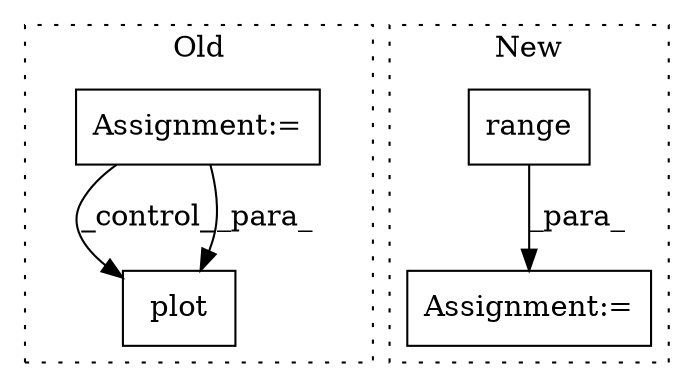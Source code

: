 digraph G {
subgraph cluster0 {
1 [label="plot" a="32" s="3659,3696" l="5,1" shape="box"];
4 [label="Assignment:=" a="7" s="3543,3631" l="70,2" shape="box"];
label = "Old";
style="dotted";
}
subgraph cluster1 {
2 [label="range" a="32" s="3837,3853" l="6,1" shape="box"];
3 [label="Assignment:=" a="7" s="3630" l="1" shape="box"];
label = "New";
style="dotted";
}
2 -> 3 [label="_para_"];
4 -> 1 [label="_control_"];
4 -> 1 [label="_para_"];
}